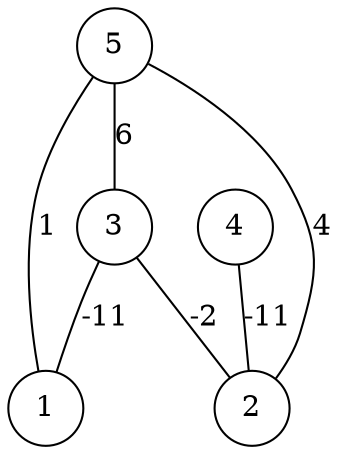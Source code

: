 graph { 
	 fontname="Helvetica,Arial,sans-serif" 
	 node [shape = circle]; 
	 5 -- 1 [label = "1"];
	 5 -- 2 [label = "4"];
	 5 -- 3 [label = "6"];
	 4 -- 2 [label = "-11"];
	 3 -- 1 [label = "-11"];
	 3 -- 2 [label = "-2"];
	 1;
	 2;
	 3;
	 4;
	 5;
}
